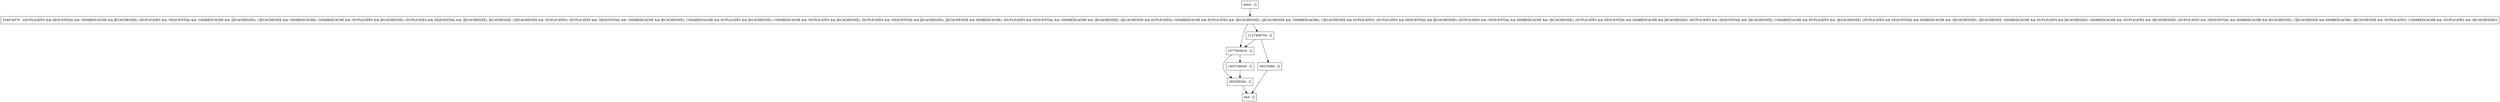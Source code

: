 digraph finishLock {
node [shape=record];
entry [label="entry - []"];
exit [label="exit - []"];
1077955616 [label="1077955616 - []"];
293559294 [label="293559294 - []"];
534874979 [label="534874979 - [(DUPLICATES && SEQUENTIAL && !SHAREDCACHE && JECACHESIZE), (DUPLICATES && !SEQUENTIAL && !SHAREDCACHE && !JECACHESIZE), (!JECACHESIZE && !SHAREDCACHE), (SHAREDCACHE && !DUPLICATES && JECACHESIZE), (DUPLICATES && SEQUENTIAL && !JECACHESIZE), JECACHESIZE, (!JECACHESIZE && !DUPLICATES), (DUPLICATES && !SEQUENTIAL && !SHAREDCACHE && JECACHESIZE), (!SHAREDCACHE && DUPLICATES && JECACHESIZE), (!SHAREDCACHE && !DUPLICATES && JECACHESIZE), (DUPLICATES && !SEQUENTIAL && JECACHESIZE), (JECACHESIZE && SHAREDCACHE), (DUPLICATES && SEQUENTIAL && !SHAREDCACHE && !JECACHESIZE), (JECACHESIZE && DUPLICATES), (SHAREDCACHE && DUPLICATES && !JECACHESIZE), (JECACHESIZE && !SHAREDCACHE), (!JECACHESIZE && DUPLICATES), (DUPLICATES && SEQUENTIAL && JECACHESIZE), (DUPLICATES && !SEQUENTIAL && SHAREDCACHE && !JECACHESIZE), (DUPLICATES && SEQUENTIAL && SHAREDCACHE && JECACHESIZE), (DUPLICATES && !SEQUENTIAL && !JECACHESIZE), (!SHAREDCACHE && DUPLICATES && !JECACHESIZE), (DUPLICATES && SEQUENTIAL && SHAREDCACHE && !JECACHESIZE), !JECACHESIZE, (SHAREDCACHE && DUPLICATES && JECACHESIZE), (SHAREDCACHE && !DUPLICATES && !JECACHESIZE), (DUPLICATES && !SEQUENTIAL && SHAREDCACHE && JECACHESIZE), (!JECACHESIZE && SHAREDCACHE), (JECACHESIZE && !DUPLICATES), (!SHAREDCACHE && !DUPLICATES && !JECACHESIZE)]"];
1402746045 [label="1402746045 - []"];
39215684 [label="39215684 - []"];
1127499704 [label="1127499704 - []"];
entry;
exit;
entry -> 534874979;
1077955616 -> 293559294;
1077955616 -> 1402746045;
293559294 -> exit;
534874979 -> 1077955616;
534874979 -> 1127499704;
1402746045 -> 293559294;
39215684 -> exit;
1127499704 -> 1077955616;
1127499704 -> 39215684;
}
